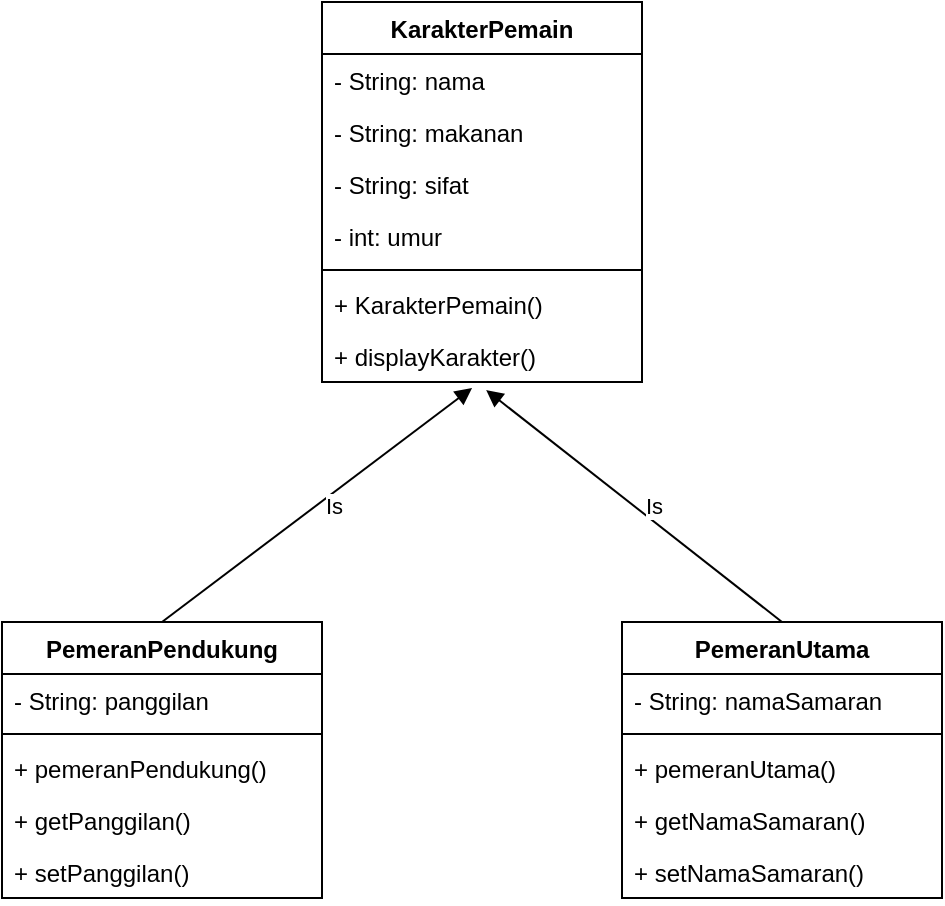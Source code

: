 <mxfile version="13.9.7" type="github">
  <diagram id="9_gkcwxZqlh5dM0crbW0" name="Page-1">
    <mxGraphModel dx="1038" dy="615" grid="1" gridSize="10" guides="1" tooltips="1" connect="1" arrows="1" fold="1" page="1" pageScale="1" pageWidth="850" pageHeight="1100" math="0" shadow="0">
      <root>
        <mxCell id="0" />
        <mxCell id="1" parent="0" />
        <mxCell id="N5jSthREO9qhUIvIR3jq-5" value="KarakterPemain" style="swimlane;fontStyle=1;align=center;verticalAlign=top;childLayout=stackLayout;horizontal=1;startSize=26;horizontalStack=0;resizeParent=1;resizeParentMax=0;resizeLast=0;collapsible=1;marginBottom=0;" vertex="1" parent="1">
          <mxGeometry x="340" y="80" width="160" height="190" as="geometry" />
        </mxCell>
        <mxCell id="N5jSthREO9qhUIvIR3jq-6" value="- String: nama" style="text;strokeColor=none;fillColor=none;align=left;verticalAlign=top;spacingLeft=4;spacingRight=4;overflow=hidden;rotatable=0;points=[[0,0.5],[1,0.5]];portConstraint=eastwest;" vertex="1" parent="N5jSthREO9qhUIvIR3jq-5">
          <mxGeometry y="26" width="160" height="26" as="geometry" />
        </mxCell>
        <mxCell id="N5jSthREO9qhUIvIR3jq-9" value="- String: makanan" style="text;strokeColor=none;fillColor=none;align=left;verticalAlign=top;spacingLeft=4;spacingRight=4;overflow=hidden;rotatable=0;points=[[0,0.5],[1,0.5]];portConstraint=eastwest;" vertex="1" parent="N5jSthREO9qhUIvIR3jq-5">
          <mxGeometry y="52" width="160" height="26" as="geometry" />
        </mxCell>
        <mxCell id="N5jSthREO9qhUIvIR3jq-10" value="- String: sifat" style="text;strokeColor=none;fillColor=none;align=left;verticalAlign=top;spacingLeft=4;spacingRight=4;overflow=hidden;rotatable=0;points=[[0,0.5],[1,0.5]];portConstraint=eastwest;" vertex="1" parent="N5jSthREO9qhUIvIR3jq-5">
          <mxGeometry y="78" width="160" height="26" as="geometry" />
        </mxCell>
        <mxCell id="N5jSthREO9qhUIvIR3jq-11" value="- int: umur" style="text;strokeColor=none;fillColor=none;align=left;verticalAlign=top;spacingLeft=4;spacingRight=4;overflow=hidden;rotatable=0;points=[[0,0.5],[1,0.5]];portConstraint=eastwest;" vertex="1" parent="N5jSthREO9qhUIvIR3jq-5">
          <mxGeometry y="104" width="160" height="26" as="geometry" />
        </mxCell>
        <mxCell id="N5jSthREO9qhUIvIR3jq-7" value="" style="line;strokeWidth=1;fillColor=none;align=left;verticalAlign=middle;spacingTop=-1;spacingLeft=3;spacingRight=3;rotatable=0;labelPosition=right;points=[];portConstraint=eastwest;" vertex="1" parent="N5jSthREO9qhUIvIR3jq-5">
          <mxGeometry y="130" width="160" height="8" as="geometry" />
        </mxCell>
        <mxCell id="N5jSthREO9qhUIvIR3jq-8" value="+ KarakterPemain()" style="text;strokeColor=none;fillColor=none;align=left;verticalAlign=top;spacingLeft=4;spacingRight=4;overflow=hidden;rotatable=0;points=[[0,0.5],[1,0.5]];portConstraint=eastwest;" vertex="1" parent="N5jSthREO9qhUIvIR3jq-5">
          <mxGeometry y="138" width="160" height="26" as="geometry" />
        </mxCell>
        <mxCell id="N5jSthREO9qhUIvIR3jq-12" value="+ displayKarakter()" style="text;strokeColor=none;fillColor=none;align=left;verticalAlign=top;spacingLeft=4;spacingRight=4;overflow=hidden;rotatable=0;points=[[0,0.5],[1,0.5]];portConstraint=eastwest;" vertex="1" parent="N5jSthREO9qhUIvIR3jq-5">
          <mxGeometry y="164" width="160" height="26" as="geometry" />
        </mxCell>
        <mxCell id="N5jSthREO9qhUIvIR3jq-13" value="PemeranPendukung" style="swimlane;fontStyle=1;align=center;verticalAlign=top;childLayout=stackLayout;horizontal=1;startSize=26;horizontalStack=0;resizeParent=1;resizeParentMax=0;resizeLast=0;collapsible=1;marginBottom=0;" vertex="1" parent="1">
          <mxGeometry x="180" y="390" width="160" height="138" as="geometry" />
        </mxCell>
        <mxCell id="N5jSthREO9qhUIvIR3jq-14" value="- String: panggilan" style="text;strokeColor=none;fillColor=none;align=left;verticalAlign=top;spacingLeft=4;spacingRight=4;overflow=hidden;rotatable=0;points=[[0,0.5],[1,0.5]];portConstraint=eastwest;" vertex="1" parent="N5jSthREO9qhUIvIR3jq-13">
          <mxGeometry y="26" width="160" height="26" as="geometry" />
        </mxCell>
        <mxCell id="N5jSthREO9qhUIvIR3jq-18" value="" style="line;strokeWidth=1;fillColor=none;align=left;verticalAlign=middle;spacingTop=-1;spacingLeft=3;spacingRight=3;rotatable=0;labelPosition=right;points=[];portConstraint=eastwest;" vertex="1" parent="N5jSthREO9qhUIvIR3jq-13">
          <mxGeometry y="52" width="160" height="8" as="geometry" />
        </mxCell>
        <mxCell id="N5jSthREO9qhUIvIR3jq-19" value="+ pemeranPendukung()" style="text;strokeColor=none;fillColor=none;align=left;verticalAlign=top;spacingLeft=4;spacingRight=4;overflow=hidden;rotatable=0;points=[[0,0.5],[1,0.5]];portConstraint=eastwest;" vertex="1" parent="N5jSthREO9qhUIvIR3jq-13">
          <mxGeometry y="60" width="160" height="26" as="geometry" />
        </mxCell>
        <mxCell id="N5jSthREO9qhUIvIR3jq-20" value="+ getPanggilan()" style="text;strokeColor=none;fillColor=none;align=left;verticalAlign=top;spacingLeft=4;spacingRight=4;overflow=hidden;rotatable=0;points=[[0,0.5],[1,0.5]];portConstraint=eastwest;" vertex="1" parent="N5jSthREO9qhUIvIR3jq-13">
          <mxGeometry y="86" width="160" height="26" as="geometry" />
        </mxCell>
        <mxCell id="N5jSthREO9qhUIvIR3jq-27" value="+ setPanggilan()" style="text;strokeColor=none;fillColor=none;align=left;verticalAlign=top;spacingLeft=4;spacingRight=4;overflow=hidden;rotatable=0;points=[[0,0.5],[1,0.5]];portConstraint=eastwest;" vertex="1" parent="N5jSthREO9qhUIvIR3jq-13">
          <mxGeometry y="112" width="160" height="26" as="geometry" />
        </mxCell>
        <mxCell id="N5jSthREO9qhUIvIR3jq-21" value="" style="endArrow=block;endFill=1;html=1;align=left;verticalAlign=top;exitX=0.5;exitY=0;exitDx=0;exitDy=0;entryX=0.469;entryY=1.115;entryDx=0;entryDy=0;entryPerimeter=0;" edge="1" parent="1" source="N5jSthREO9qhUIvIR3jq-13" target="N5jSthREO9qhUIvIR3jq-12">
          <mxGeometry x="-1" relative="1" as="geometry">
            <mxPoint x="340" y="320" as="sourcePoint" />
            <mxPoint x="500" y="320" as="targetPoint" />
          </mxGeometry>
        </mxCell>
        <mxCell id="N5jSthREO9qhUIvIR3jq-22" value="Is" style="edgeLabel;resizable=0;html=1;align=left;verticalAlign=bottom;" connectable="0" vertex="1" parent="N5jSthREO9qhUIvIR3jq-21">
          <mxGeometry x="-1" relative="1" as="geometry">
            <mxPoint x="80" y="-50" as="offset" />
          </mxGeometry>
        </mxCell>
        <mxCell id="N5jSthREO9qhUIvIR3jq-28" value="PemeranUtama" style="swimlane;fontStyle=1;align=center;verticalAlign=top;childLayout=stackLayout;horizontal=1;startSize=26;horizontalStack=0;resizeParent=1;resizeParentMax=0;resizeLast=0;collapsible=1;marginBottom=0;" vertex="1" parent="1">
          <mxGeometry x="490" y="390" width="160" height="138" as="geometry" />
        </mxCell>
        <mxCell id="N5jSthREO9qhUIvIR3jq-29" value="- String: namaSamaran" style="text;strokeColor=none;fillColor=none;align=left;verticalAlign=top;spacingLeft=4;spacingRight=4;overflow=hidden;rotatable=0;points=[[0,0.5],[1,0.5]];portConstraint=eastwest;" vertex="1" parent="N5jSthREO9qhUIvIR3jq-28">
          <mxGeometry y="26" width="160" height="26" as="geometry" />
        </mxCell>
        <mxCell id="N5jSthREO9qhUIvIR3jq-30" value="" style="line;strokeWidth=1;fillColor=none;align=left;verticalAlign=middle;spacingTop=-1;spacingLeft=3;spacingRight=3;rotatable=0;labelPosition=right;points=[];portConstraint=eastwest;" vertex="1" parent="N5jSthREO9qhUIvIR3jq-28">
          <mxGeometry y="52" width="160" height="8" as="geometry" />
        </mxCell>
        <mxCell id="N5jSthREO9qhUIvIR3jq-31" value="+ pemeranUtama()" style="text;strokeColor=none;fillColor=none;align=left;verticalAlign=top;spacingLeft=4;spacingRight=4;overflow=hidden;rotatable=0;points=[[0,0.5],[1,0.5]];portConstraint=eastwest;" vertex="1" parent="N5jSthREO9qhUIvIR3jq-28">
          <mxGeometry y="60" width="160" height="26" as="geometry" />
        </mxCell>
        <mxCell id="N5jSthREO9qhUIvIR3jq-32" value="+ getNamaSamaran()" style="text;strokeColor=none;fillColor=none;align=left;verticalAlign=top;spacingLeft=4;spacingRight=4;overflow=hidden;rotatable=0;points=[[0,0.5],[1,0.5]];portConstraint=eastwest;" vertex="1" parent="N5jSthREO9qhUIvIR3jq-28">
          <mxGeometry y="86" width="160" height="26" as="geometry" />
        </mxCell>
        <mxCell id="N5jSthREO9qhUIvIR3jq-33" value="+ setNamaSamaran()" style="text;strokeColor=none;fillColor=none;align=left;verticalAlign=top;spacingLeft=4;spacingRight=4;overflow=hidden;rotatable=0;points=[[0,0.5],[1,0.5]];portConstraint=eastwest;" vertex="1" parent="N5jSthREO9qhUIvIR3jq-28">
          <mxGeometry y="112" width="160" height="26" as="geometry" />
        </mxCell>
        <mxCell id="N5jSthREO9qhUIvIR3jq-34" value="" style="endArrow=block;endFill=1;html=1;align=left;verticalAlign=top;exitX=0.5;exitY=0;exitDx=0;exitDy=0;entryX=0.513;entryY=1.154;entryDx=0;entryDy=0;entryPerimeter=0;" edge="1" parent="1" source="N5jSthREO9qhUIvIR3jq-28" target="N5jSthREO9qhUIvIR3jq-12">
          <mxGeometry x="-1" relative="1" as="geometry">
            <mxPoint x="280" y="400" as="sourcePoint" />
            <mxPoint x="420" y="280" as="targetPoint" />
          </mxGeometry>
        </mxCell>
        <mxCell id="N5jSthREO9qhUIvIR3jq-35" value="Is" style="edgeLabel;resizable=0;html=1;align=left;verticalAlign=bottom;" connectable="0" vertex="1" parent="N5jSthREO9qhUIvIR3jq-34">
          <mxGeometry x="-1" relative="1" as="geometry">
            <mxPoint x="-70" y="-50" as="offset" />
          </mxGeometry>
        </mxCell>
      </root>
    </mxGraphModel>
  </diagram>
</mxfile>
